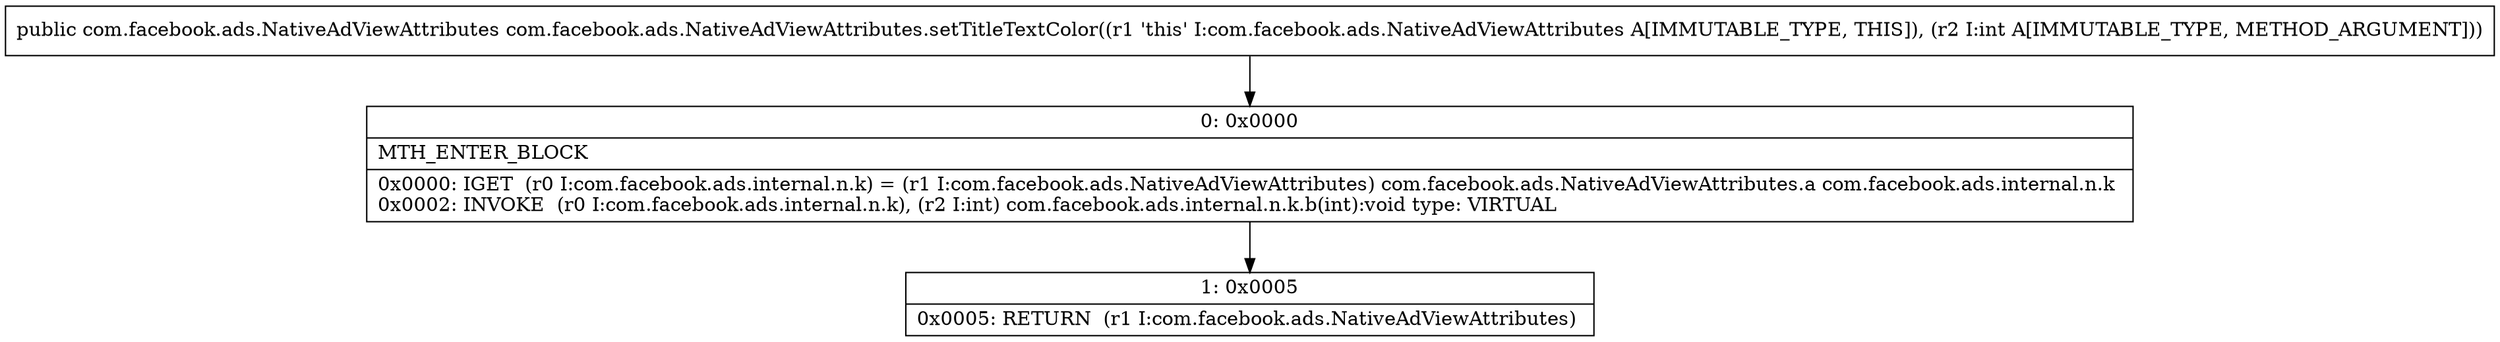 digraph "CFG forcom.facebook.ads.NativeAdViewAttributes.setTitleTextColor(I)Lcom\/facebook\/ads\/NativeAdViewAttributes;" {
Node_0 [shape=record,label="{0\:\ 0x0000|MTH_ENTER_BLOCK\l|0x0000: IGET  (r0 I:com.facebook.ads.internal.n.k) = (r1 I:com.facebook.ads.NativeAdViewAttributes) com.facebook.ads.NativeAdViewAttributes.a com.facebook.ads.internal.n.k \l0x0002: INVOKE  (r0 I:com.facebook.ads.internal.n.k), (r2 I:int) com.facebook.ads.internal.n.k.b(int):void type: VIRTUAL \l}"];
Node_1 [shape=record,label="{1\:\ 0x0005|0x0005: RETURN  (r1 I:com.facebook.ads.NativeAdViewAttributes) \l}"];
MethodNode[shape=record,label="{public com.facebook.ads.NativeAdViewAttributes com.facebook.ads.NativeAdViewAttributes.setTitleTextColor((r1 'this' I:com.facebook.ads.NativeAdViewAttributes A[IMMUTABLE_TYPE, THIS]), (r2 I:int A[IMMUTABLE_TYPE, METHOD_ARGUMENT])) }"];
MethodNode -> Node_0;
Node_0 -> Node_1;
}

